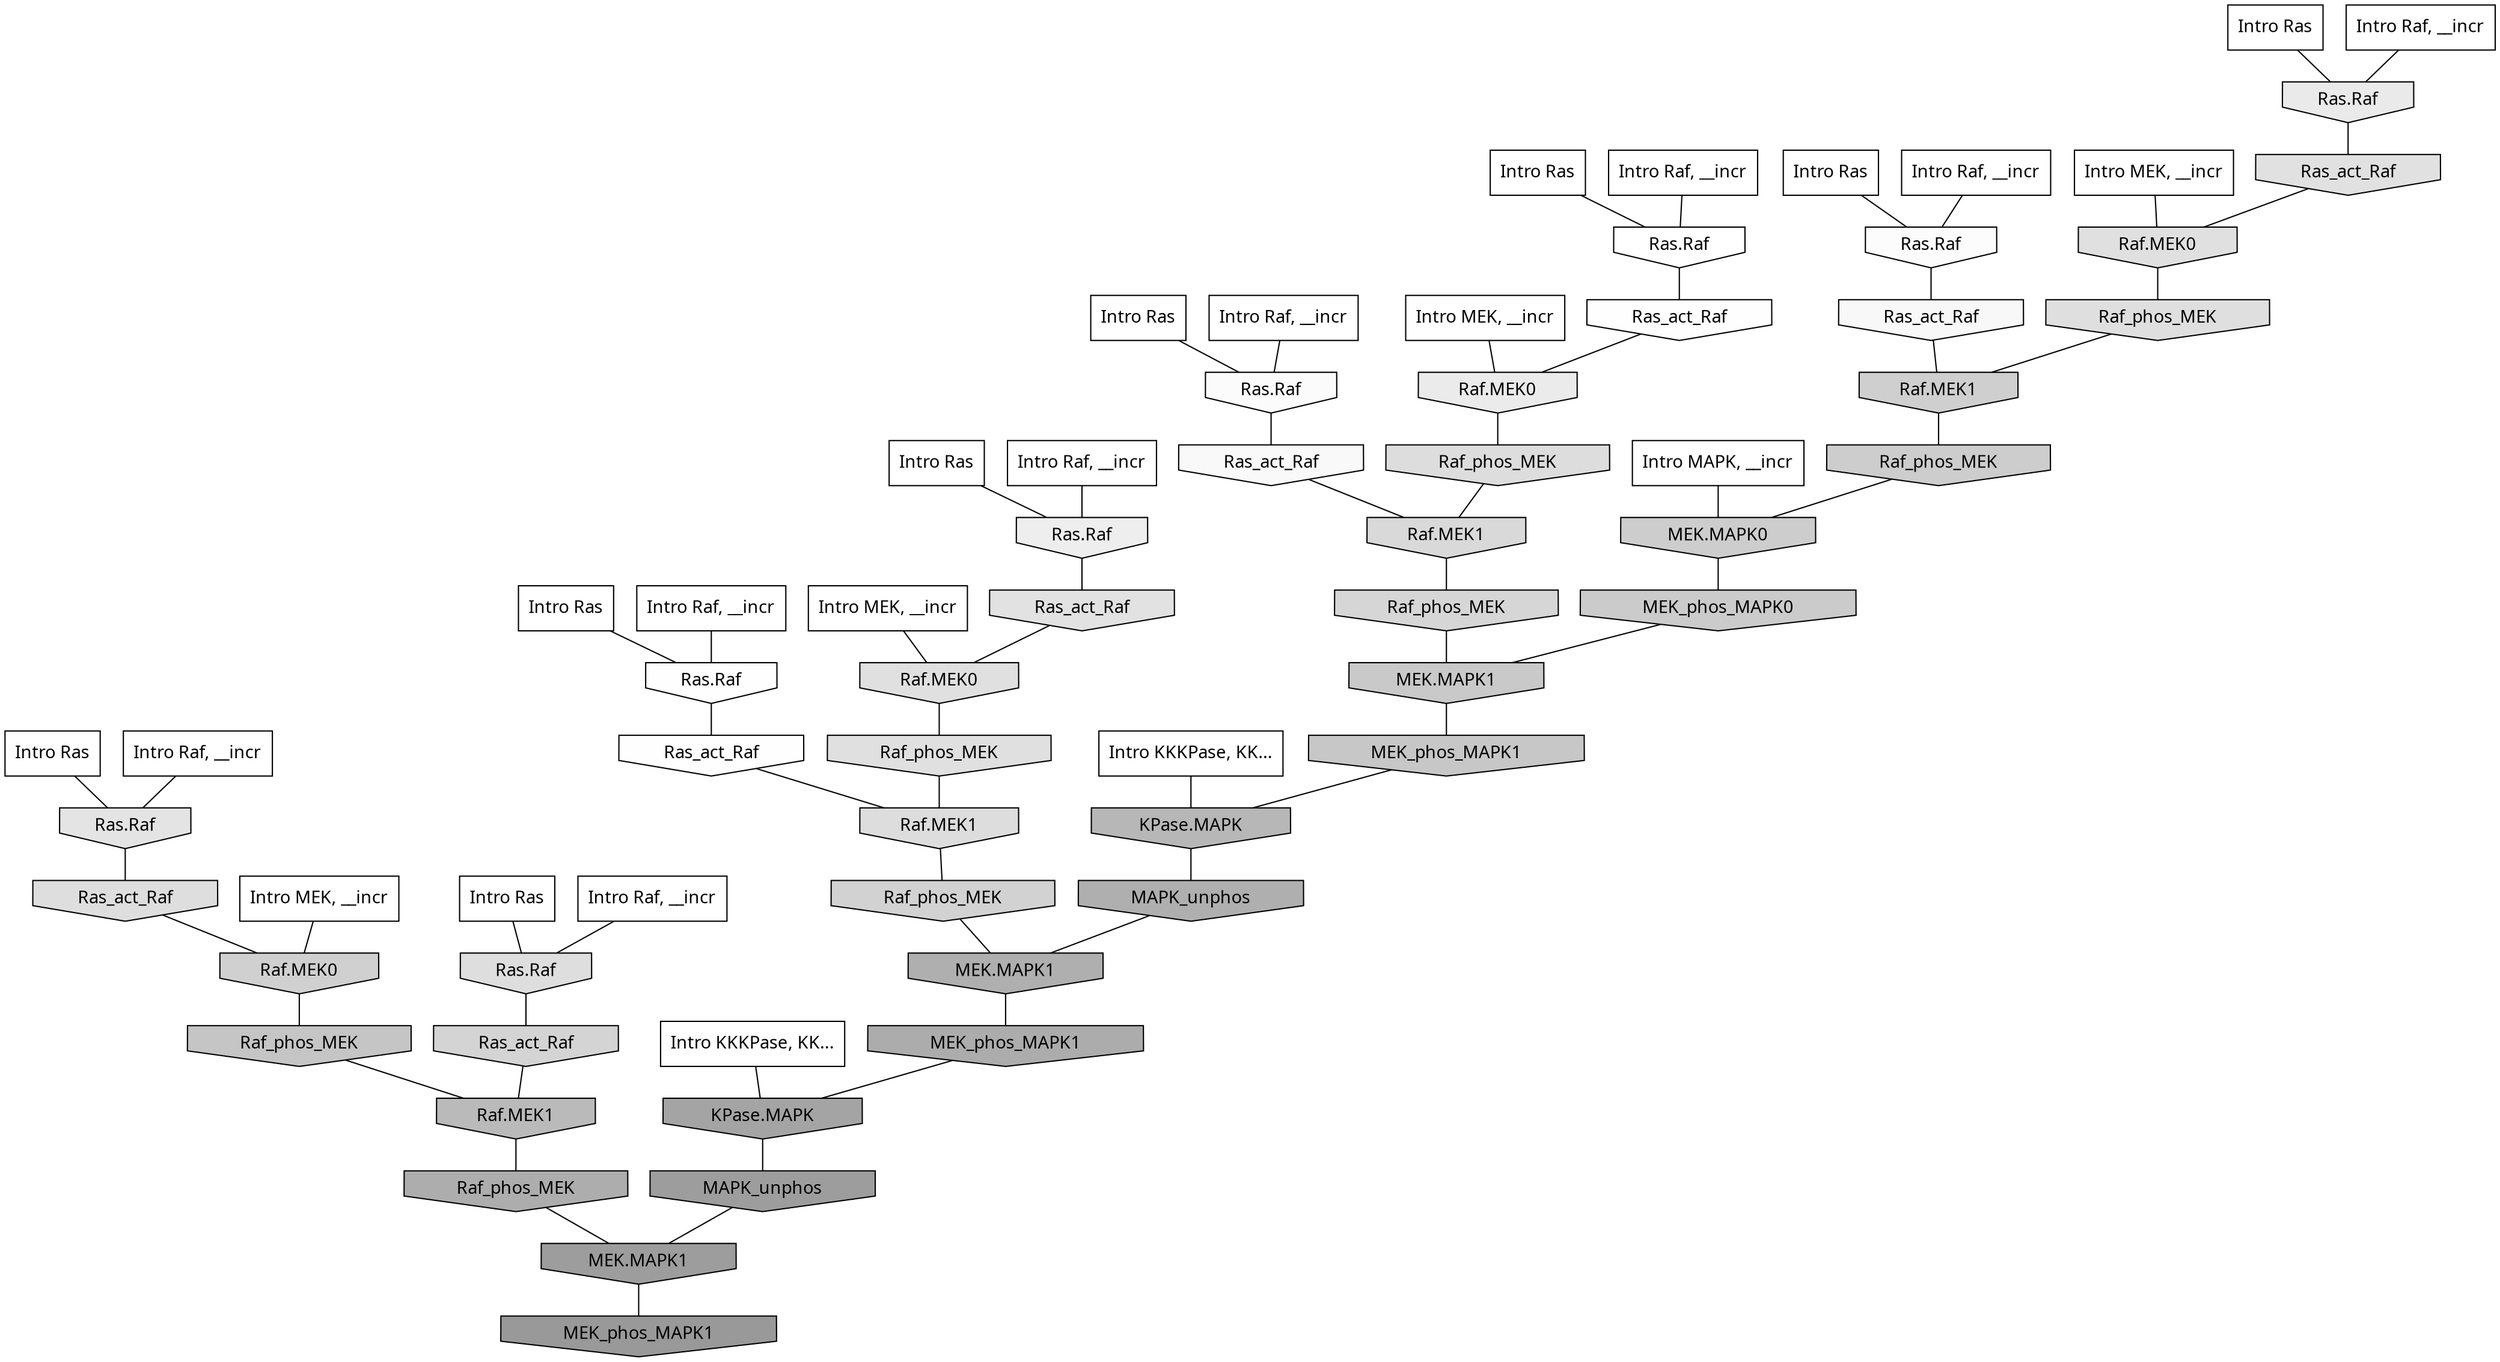 digraph G{
  rankdir="TB";
  ranksep=0.30;
  node [fontname="CMU Serif"];
  edge [fontname="CMU Serif"];
  
  4 [label="Intro Ras", shape=rectangle, style=filled, fillcolor="0.000 0.000 1.000"]
  
  6 [label="Intro Ras", shape=rectangle, style=filled, fillcolor="0.000 0.000 1.000"]
  
  13 [label="Intro Ras", shape=rectangle, style=filled, fillcolor="0.000 0.000 1.000"]
  
  15 [label="Intro Ras", shape=rectangle, style=filled, fillcolor="0.000 0.000 1.000"]
  
  28 [label="Intro Ras", shape=rectangle, style=filled, fillcolor="0.000 0.000 1.000"]
  
  58 [label="Intro Ras", shape=rectangle, style=filled, fillcolor="0.000 0.000 1.000"]
  
  69 [label="Intro Ras", shape=rectangle, style=filled, fillcolor="0.000 0.000 1.000"]
  
  71 [label="Intro Ras", shape=rectangle, style=filled, fillcolor="0.000 0.000 1.000"]
  
  252 [label="Intro Raf, __incr", shape=rectangle, style=filled, fillcolor="0.000 0.000 1.000"]
  
  315 [label="Intro Raf, __incr", shape=rectangle, style=filled, fillcolor="0.000 0.000 1.000"]
  
  497 [label="Intro Raf, __incr", shape=rectangle, style=filled, fillcolor="0.000 0.000 1.000"]
  
  644 [label="Intro Raf, __incr", shape=rectangle, style=filled, fillcolor="0.000 0.000 1.000"]
  
  678 [label="Intro Raf, __incr", shape=rectangle, style=filled, fillcolor="0.000 0.000 1.000"]
  
  798 [label="Intro Raf, __incr", shape=rectangle, style=filled, fillcolor="0.000 0.000 1.000"]
  
  913 [label="Intro Raf, __incr", shape=rectangle, style=filled, fillcolor="0.000 0.000 1.000"]
  
  942 [label="Intro Raf, __incr", shape=rectangle, style=filled, fillcolor="0.000 0.000 1.000"]
  
  1135 [label="Intro MEK, __incr", shape=rectangle, style=filled, fillcolor="0.000 0.000 1.000"]
  
  1508 [label="Intro MEK, __incr", shape=rectangle, style=filled, fillcolor="0.000 0.000 1.000"]
  
  1714 [label="Intro MEK, __incr", shape=rectangle, style=filled, fillcolor="0.000 0.000 1.000"]
  
  1950 [label="Intro MEK, __incr", shape=rectangle, style=filled, fillcolor="0.000 0.000 1.000"]
  
  2263 [label="Intro MAPK, __incr", shape=rectangle, style=filled, fillcolor="0.000 0.000 1.000"]
  
  3112 [label="Intro KKKPase, KK...", shape=rectangle, style=filled, fillcolor="0.000 0.000 1.000"]
  
  3164 [label="Intro KKKPase, KK...", shape=rectangle, style=filled, fillcolor="0.000 0.000 1.000"]
  
  3237 [label="Ras.Raf", shape=invhouse, style=filled, fillcolor="0.000 0.000 1.000"]
  
  3353 [label="Ras.Raf", shape=invhouse, style=filled, fillcolor="0.000 0.000 0.996"]
  
  3356 [label="Ras_act_Raf", shape=invhouse, style=filled, fillcolor="0.000 0.000 0.995"]
  
  3360 [label="Ras_act_Raf", shape=invhouse, style=filled, fillcolor="0.000 0.000 0.995"]
  
  3470 [label="Ras.Raf", shape=invhouse, style=filled, fillcolor="0.000 0.000 0.986"]
  
  3511 [label="Ras.Raf", shape=invhouse, style=filled, fillcolor="0.000 0.000 0.982"]
  
  3631 [label="Ras_act_Raf", shape=invhouse, style=filled, fillcolor="0.000 0.000 0.975"]
  
  3685 [label="Ras_act_Raf", shape=invhouse, style=filled, fillcolor="0.000 0.000 0.971"]
  
  4838 [label="Ras.Raf", shape=invhouse, style=filled, fillcolor="0.000 0.000 0.930"]
  
  5088 [label="Raf.MEK0", shape=invhouse, style=filled, fillcolor="0.000 0.000 0.921"]
  
  5297 [label="Ras.Raf", shape=invhouse, style=filled, fillcolor="0.000 0.000 0.915"]
  
  6023 [label="Ras.Raf", shape=invhouse, style=filled, fillcolor="0.000 0.000 0.893"]
  
  6316 [label="Ras_act_Raf", shape=invhouse, style=filled, fillcolor="0.000 0.000 0.885"]
  
  6512 [label="Ras_act_Raf", shape=invhouse, style=filled, fillcolor="0.000 0.000 0.881"]
  
  6651 [label="Raf.MEK0", shape=invhouse, style=filled, fillcolor="0.000 0.000 0.878"]
  
  6672 [label="Raf_phos_MEK", shape=invhouse, style=filled, fillcolor="0.000 0.000 0.878"]
  
  6694 [label="Raf.MEK0", shape=invhouse, style=filled, fillcolor="0.000 0.000 0.877"]
  
  6964 [label="Raf_phos_MEK", shape=invhouse, style=filled, fillcolor="0.000 0.000 0.872"]
  
  6995 [label="Ras.Raf", shape=invhouse, style=filled, fillcolor="0.000 0.000 0.871"]
  
  7175 [label="Ras_act_Raf", shape=invhouse, style=filled, fillcolor="0.000 0.000 0.868"]
  
  7208 [label="Raf.MEK1", shape=invhouse, style=filled, fillcolor="0.000 0.000 0.867"]
  
  7403 [label="Raf_phos_MEK", shape=invhouse, style=filled, fillcolor="0.000 0.000 0.864"]
  
  8295 [label="Raf.MEK1", shape=invhouse, style=filled, fillcolor="0.000 0.000 0.849"]
  
  9128 [label="Raf_phos_MEK", shape=invhouse, style=filled, fillcolor="0.000 0.000 0.836"]
  
  9664 [label="Ras_act_Raf", shape=invhouse, style=filled, fillcolor="0.000 0.000 0.829"]
  
  10234 [label="Raf_phos_MEK", shape=invhouse, style=filled, fillcolor="0.000 0.000 0.822"]
  
  10992 [label="Raf.MEK0", shape=invhouse, style=filled, fillcolor="0.000 0.000 0.814"]
  
  11271 [label="Raf.MEK1", shape=invhouse, style=filled, fillcolor="0.000 0.000 0.811"]
  
  12009 [label="Raf_phos_MEK", shape=invhouse, style=filled, fillcolor="0.000 0.000 0.804"]
  
  12011 [label="MEK.MAPK0", shape=invhouse, style=filled, fillcolor="0.000 0.000 0.804"]
  
  13172 [label="MEK_phos_MAPK0", shape=invhouse, style=filled, fillcolor="0.000 0.000 0.793"]
  
  13849 [label="MEK.MAPK1", shape=invhouse, style=filled, fillcolor="0.000 0.000 0.788"]
  
  14772 [label="MEK_phos_MAPK1", shape=invhouse, style=filled, fillcolor="0.000 0.000 0.781"]
  
  15831 [label="Raf_phos_MEK", shape=invhouse, style=filled, fillcolor="0.000 0.000 0.771"]
  
  18346 [label="Raf.MEK1", shape=invhouse, style=filled, fillcolor="0.000 0.000 0.729"]
  
  18846 [label="KPase.MAPK", shape=invhouse, style=filled, fillcolor="0.000 0.000 0.718"]
  
  20014 [label="MAPK_unphos", shape=invhouse, style=filled, fillcolor="0.000 0.000 0.685"]
  
  20016 [label="MEK.MAPK1", shape=invhouse, style=filled, fillcolor="0.000 0.000 0.685"]
  
  20332 [label="Raf_phos_MEK", shape=invhouse, style=filled, fillcolor="0.000 0.000 0.676"]
  
  20394 [label="MEK_phos_MAPK1", shape=invhouse, style=filled, fillcolor="0.000 0.000 0.674"]
  
  21294 [label="KPase.MAPK", shape=invhouse, style=filled, fillcolor="0.000 0.000 0.644"]
  
  22037 [label="MAPK_unphos", shape=invhouse, style=filled, fillcolor="0.000 0.000 0.615"]
  
  22038 [label="MEK.MAPK1", shape=invhouse, style=filled, fillcolor="0.000 0.000 0.615"]
  
  22450 [label="MEK_phos_MAPK1", shape=invhouse, style=filled, fillcolor="0.000 0.000 0.600"]
  
  
  22038 -> 22450 [dir=none, color="0.000 0.000 0.000"] 
  22037 -> 22038 [dir=none, color="0.000 0.000 0.000"] 
  21294 -> 22037 [dir=none, color="0.000 0.000 0.000"] 
  20394 -> 21294 [dir=none, color="0.000 0.000 0.000"] 
  20332 -> 22038 [dir=none, color="0.000 0.000 0.000"] 
  20016 -> 20394 [dir=none, color="0.000 0.000 0.000"] 
  20014 -> 20016 [dir=none, color="0.000 0.000 0.000"] 
  18846 -> 20014 [dir=none, color="0.000 0.000 0.000"] 
  18346 -> 20332 [dir=none, color="0.000 0.000 0.000"] 
  15831 -> 18346 [dir=none, color="0.000 0.000 0.000"] 
  14772 -> 18846 [dir=none, color="0.000 0.000 0.000"] 
  13849 -> 14772 [dir=none, color="0.000 0.000 0.000"] 
  13172 -> 13849 [dir=none, color="0.000 0.000 0.000"] 
  12011 -> 13172 [dir=none, color="0.000 0.000 0.000"] 
  12009 -> 12011 [dir=none, color="0.000 0.000 0.000"] 
  11271 -> 12009 [dir=none, color="0.000 0.000 0.000"] 
  10992 -> 15831 [dir=none, color="0.000 0.000 0.000"] 
  10234 -> 20016 [dir=none, color="0.000 0.000 0.000"] 
  9664 -> 18346 [dir=none, color="0.000 0.000 0.000"] 
  9128 -> 13849 [dir=none, color="0.000 0.000 0.000"] 
  8295 -> 9128 [dir=none, color="0.000 0.000 0.000"] 
  7403 -> 8295 [dir=none, color="0.000 0.000 0.000"] 
  7208 -> 10234 [dir=none, color="0.000 0.000 0.000"] 
  7175 -> 10992 [dir=none, color="0.000 0.000 0.000"] 
  6995 -> 9664 [dir=none, color="0.000 0.000 0.000"] 
  6964 -> 11271 [dir=none, color="0.000 0.000 0.000"] 
  6694 -> 6964 [dir=none, color="0.000 0.000 0.000"] 
  6672 -> 7208 [dir=none, color="0.000 0.000 0.000"] 
  6651 -> 6672 [dir=none, color="0.000 0.000 0.000"] 
  6512 -> 6694 [dir=none, color="0.000 0.000 0.000"] 
  6316 -> 6651 [dir=none, color="0.000 0.000 0.000"] 
  6023 -> 7175 [dir=none, color="0.000 0.000 0.000"] 
  5297 -> 6512 [dir=none, color="0.000 0.000 0.000"] 
  5088 -> 7403 [dir=none, color="0.000 0.000 0.000"] 
  4838 -> 6316 [dir=none, color="0.000 0.000 0.000"] 
  3685 -> 11271 [dir=none, color="0.000 0.000 0.000"] 
  3631 -> 8295 [dir=none, color="0.000 0.000 0.000"] 
  3511 -> 3631 [dir=none, color="0.000 0.000 0.000"] 
  3470 -> 3685 [dir=none, color="0.000 0.000 0.000"] 
  3360 -> 5088 [dir=none, color="0.000 0.000 0.000"] 
  3356 -> 7208 [dir=none, color="0.000 0.000 0.000"] 
  3353 -> 3356 [dir=none, color="0.000 0.000 0.000"] 
  3237 -> 3360 [dir=none, color="0.000 0.000 0.000"] 
  3164 -> 21294 [dir=none, color="0.000 0.000 0.000"] 
  3112 -> 18846 [dir=none, color="0.000 0.000 0.000"] 
  2263 -> 12011 [dir=none, color="0.000 0.000 0.000"] 
  1950 -> 10992 [dir=none, color="0.000 0.000 0.000"] 
  1714 -> 6651 [dir=none, color="0.000 0.000 0.000"] 
  1508 -> 6694 [dir=none, color="0.000 0.000 0.000"] 
  1135 -> 5088 [dir=none, color="0.000 0.000 0.000"] 
  942 -> 3353 [dir=none, color="0.000 0.000 0.000"] 
  913 -> 6995 [dir=none, color="0.000 0.000 0.000"] 
  798 -> 5297 [dir=none, color="0.000 0.000 0.000"] 
  678 -> 3237 [dir=none, color="0.000 0.000 0.000"] 
  644 -> 3470 [dir=none, color="0.000 0.000 0.000"] 
  497 -> 6023 [dir=none, color="0.000 0.000 0.000"] 
  315 -> 3511 [dir=none, color="0.000 0.000 0.000"] 
  252 -> 4838 [dir=none, color="0.000 0.000 0.000"] 
  71 -> 4838 [dir=none, color="0.000 0.000 0.000"] 
  69 -> 6995 [dir=none, color="0.000 0.000 0.000"] 
  58 -> 3353 [dir=none, color="0.000 0.000 0.000"] 
  28 -> 3511 [dir=none, color="0.000 0.000 0.000"] 
  15 -> 5297 [dir=none, color="0.000 0.000 0.000"] 
  13 -> 3470 [dir=none, color="0.000 0.000 0.000"] 
  6 -> 3237 [dir=none, color="0.000 0.000 0.000"] 
  4 -> 6023 [dir=none, color="0.000 0.000 0.000"] 
  
  }
